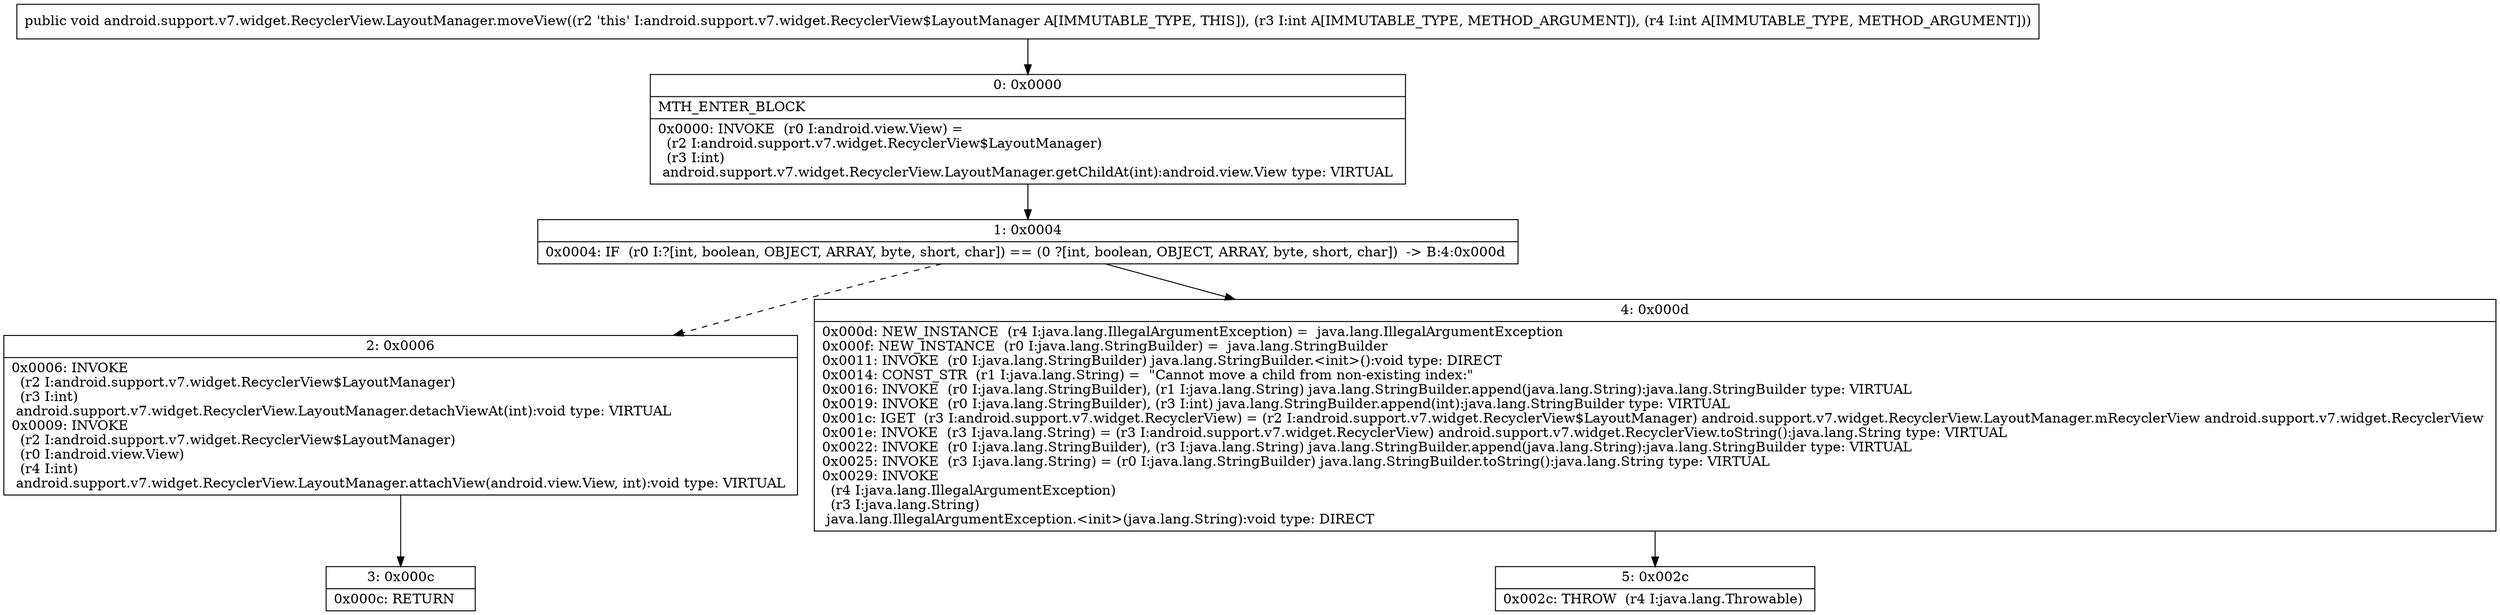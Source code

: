 digraph "CFG forandroid.support.v7.widget.RecyclerView.LayoutManager.moveView(II)V" {
Node_0 [shape=record,label="{0\:\ 0x0000|MTH_ENTER_BLOCK\l|0x0000: INVOKE  (r0 I:android.view.View) = \l  (r2 I:android.support.v7.widget.RecyclerView$LayoutManager)\l  (r3 I:int)\l android.support.v7.widget.RecyclerView.LayoutManager.getChildAt(int):android.view.View type: VIRTUAL \l}"];
Node_1 [shape=record,label="{1\:\ 0x0004|0x0004: IF  (r0 I:?[int, boolean, OBJECT, ARRAY, byte, short, char]) == (0 ?[int, boolean, OBJECT, ARRAY, byte, short, char])  \-\> B:4:0x000d \l}"];
Node_2 [shape=record,label="{2\:\ 0x0006|0x0006: INVOKE  \l  (r2 I:android.support.v7.widget.RecyclerView$LayoutManager)\l  (r3 I:int)\l android.support.v7.widget.RecyclerView.LayoutManager.detachViewAt(int):void type: VIRTUAL \l0x0009: INVOKE  \l  (r2 I:android.support.v7.widget.RecyclerView$LayoutManager)\l  (r0 I:android.view.View)\l  (r4 I:int)\l android.support.v7.widget.RecyclerView.LayoutManager.attachView(android.view.View, int):void type: VIRTUAL \l}"];
Node_3 [shape=record,label="{3\:\ 0x000c|0x000c: RETURN   \l}"];
Node_4 [shape=record,label="{4\:\ 0x000d|0x000d: NEW_INSTANCE  (r4 I:java.lang.IllegalArgumentException) =  java.lang.IllegalArgumentException \l0x000f: NEW_INSTANCE  (r0 I:java.lang.StringBuilder) =  java.lang.StringBuilder \l0x0011: INVOKE  (r0 I:java.lang.StringBuilder) java.lang.StringBuilder.\<init\>():void type: DIRECT \l0x0014: CONST_STR  (r1 I:java.lang.String) =  \"Cannot move a child from non\-existing index:\" \l0x0016: INVOKE  (r0 I:java.lang.StringBuilder), (r1 I:java.lang.String) java.lang.StringBuilder.append(java.lang.String):java.lang.StringBuilder type: VIRTUAL \l0x0019: INVOKE  (r0 I:java.lang.StringBuilder), (r3 I:int) java.lang.StringBuilder.append(int):java.lang.StringBuilder type: VIRTUAL \l0x001c: IGET  (r3 I:android.support.v7.widget.RecyclerView) = (r2 I:android.support.v7.widget.RecyclerView$LayoutManager) android.support.v7.widget.RecyclerView.LayoutManager.mRecyclerView android.support.v7.widget.RecyclerView \l0x001e: INVOKE  (r3 I:java.lang.String) = (r3 I:android.support.v7.widget.RecyclerView) android.support.v7.widget.RecyclerView.toString():java.lang.String type: VIRTUAL \l0x0022: INVOKE  (r0 I:java.lang.StringBuilder), (r3 I:java.lang.String) java.lang.StringBuilder.append(java.lang.String):java.lang.StringBuilder type: VIRTUAL \l0x0025: INVOKE  (r3 I:java.lang.String) = (r0 I:java.lang.StringBuilder) java.lang.StringBuilder.toString():java.lang.String type: VIRTUAL \l0x0029: INVOKE  \l  (r4 I:java.lang.IllegalArgumentException)\l  (r3 I:java.lang.String)\l java.lang.IllegalArgumentException.\<init\>(java.lang.String):void type: DIRECT \l}"];
Node_5 [shape=record,label="{5\:\ 0x002c|0x002c: THROW  (r4 I:java.lang.Throwable) \l}"];
MethodNode[shape=record,label="{public void android.support.v7.widget.RecyclerView.LayoutManager.moveView((r2 'this' I:android.support.v7.widget.RecyclerView$LayoutManager A[IMMUTABLE_TYPE, THIS]), (r3 I:int A[IMMUTABLE_TYPE, METHOD_ARGUMENT]), (r4 I:int A[IMMUTABLE_TYPE, METHOD_ARGUMENT])) }"];
MethodNode -> Node_0;
Node_0 -> Node_1;
Node_1 -> Node_2[style=dashed];
Node_1 -> Node_4;
Node_2 -> Node_3;
Node_4 -> Node_5;
}

